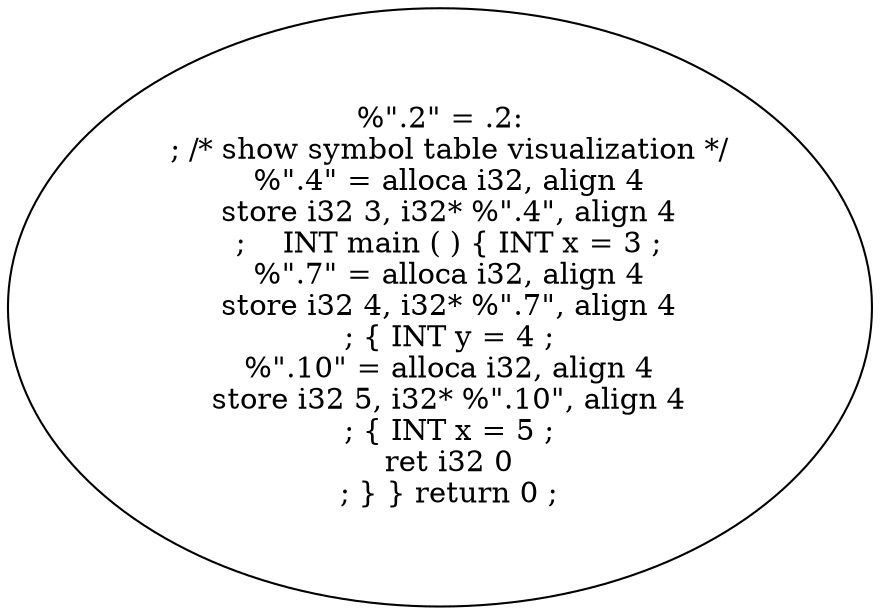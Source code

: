 digraph AST {
  "138547478434800" [label="%\".2\" = .2:
  ; /* show symbol table visualization */
  %\".4\" = alloca i32, align 4
  store i32 3, i32* %\".4\", align 4
  ;    INT main ( ) { INT x = 3 ;
  %\".7\" = alloca i32, align 4
  store i32 4, i32* %\".7\", align 4
  ; { INT y = 4 ;
  %\".10\" = alloca i32, align 4
  store i32 5, i32* %\".10\", align 4
  ; { INT x = 5 ;
  ret i32 0
  ; } } return 0 ;"];
}
